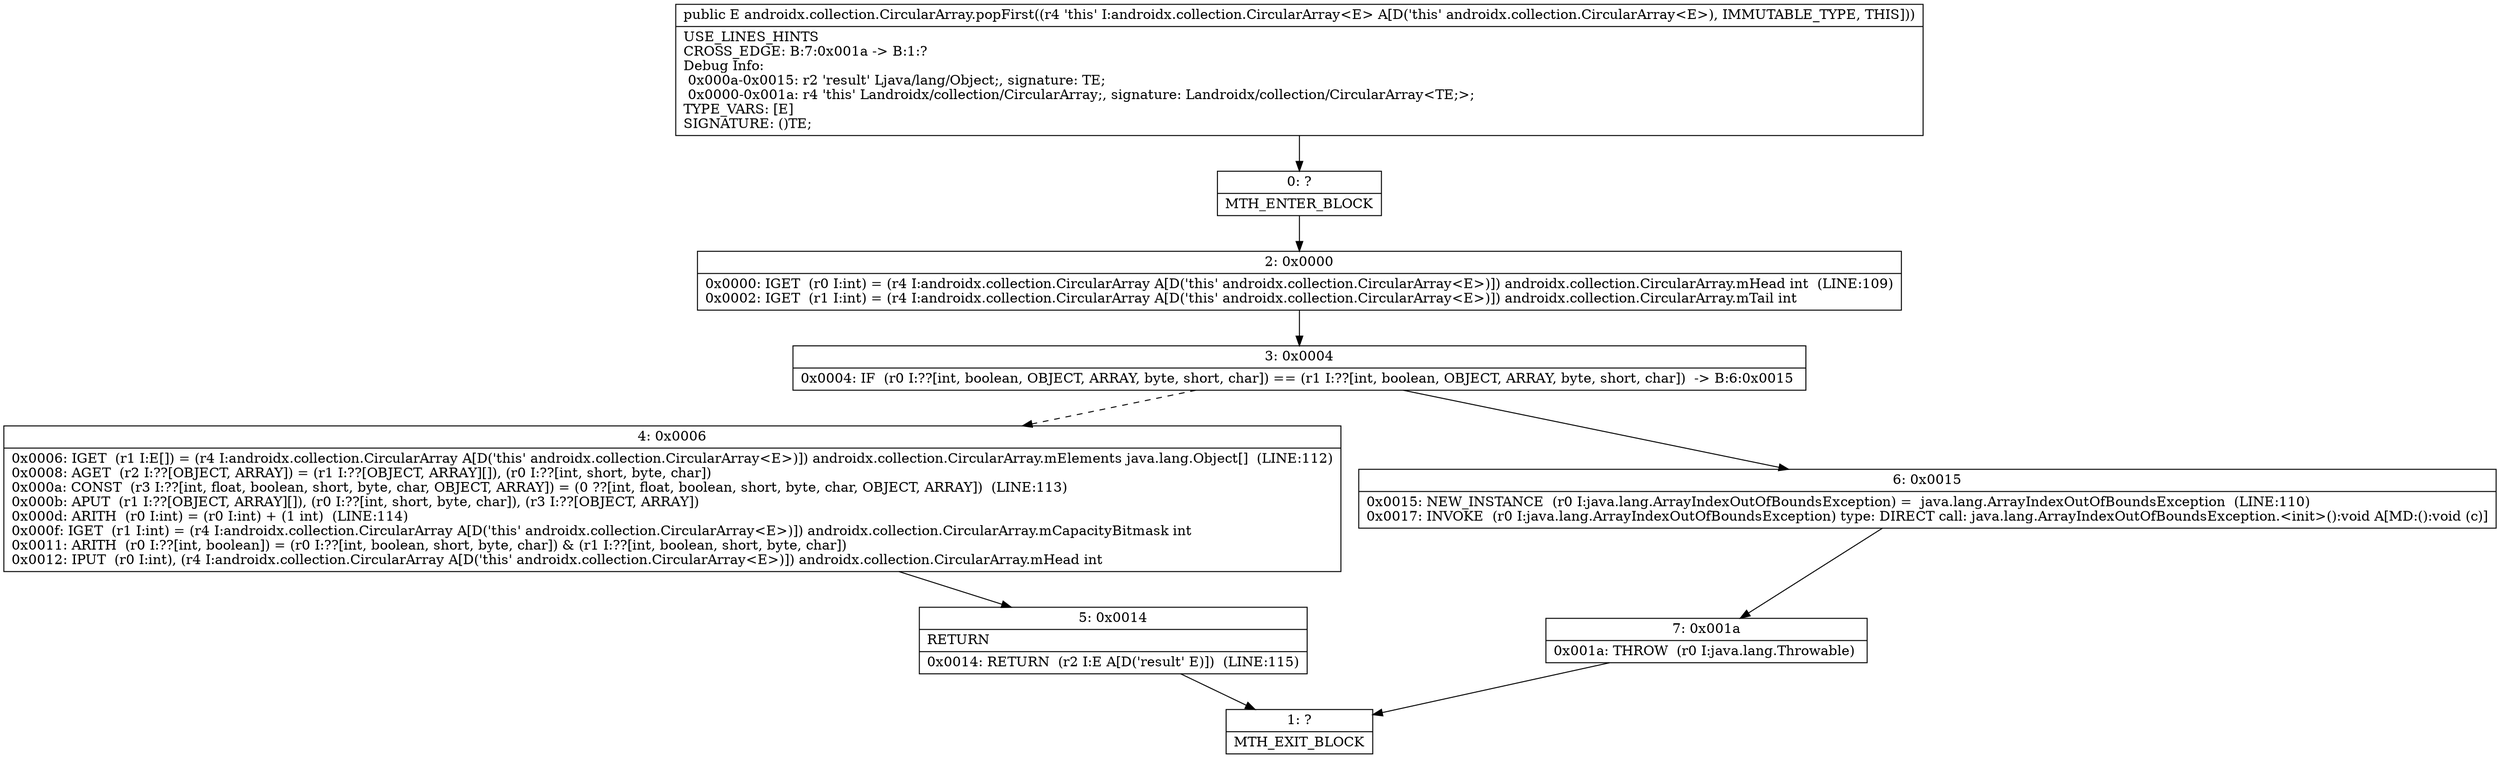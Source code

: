 digraph "CFG forandroidx.collection.CircularArray.popFirst()Ljava\/lang\/Object;" {
Node_0 [shape=record,label="{0\:\ ?|MTH_ENTER_BLOCK\l}"];
Node_2 [shape=record,label="{2\:\ 0x0000|0x0000: IGET  (r0 I:int) = (r4 I:androidx.collection.CircularArray A[D('this' androidx.collection.CircularArray\<E\>)]) androidx.collection.CircularArray.mHead int  (LINE:109)\l0x0002: IGET  (r1 I:int) = (r4 I:androidx.collection.CircularArray A[D('this' androidx.collection.CircularArray\<E\>)]) androidx.collection.CircularArray.mTail int \l}"];
Node_3 [shape=record,label="{3\:\ 0x0004|0x0004: IF  (r0 I:??[int, boolean, OBJECT, ARRAY, byte, short, char]) == (r1 I:??[int, boolean, OBJECT, ARRAY, byte, short, char])  \-\> B:6:0x0015 \l}"];
Node_4 [shape=record,label="{4\:\ 0x0006|0x0006: IGET  (r1 I:E[]) = (r4 I:androidx.collection.CircularArray A[D('this' androidx.collection.CircularArray\<E\>)]) androidx.collection.CircularArray.mElements java.lang.Object[]  (LINE:112)\l0x0008: AGET  (r2 I:??[OBJECT, ARRAY]) = (r1 I:??[OBJECT, ARRAY][]), (r0 I:??[int, short, byte, char]) \l0x000a: CONST  (r3 I:??[int, float, boolean, short, byte, char, OBJECT, ARRAY]) = (0 ??[int, float, boolean, short, byte, char, OBJECT, ARRAY])  (LINE:113)\l0x000b: APUT  (r1 I:??[OBJECT, ARRAY][]), (r0 I:??[int, short, byte, char]), (r3 I:??[OBJECT, ARRAY]) \l0x000d: ARITH  (r0 I:int) = (r0 I:int) + (1 int)  (LINE:114)\l0x000f: IGET  (r1 I:int) = (r4 I:androidx.collection.CircularArray A[D('this' androidx.collection.CircularArray\<E\>)]) androidx.collection.CircularArray.mCapacityBitmask int \l0x0011: ARITH  (r0 I:??[int, boolean]) = (r0 I:??[int, boolean, short, byte, char]) & (r1 I:??[int, boolean, short, byte, char]) \l0x0012: IPUT  (r0 I:int), (r4 I:androidx.collection.CircularArray A[D('this' androidx.collection.CircularArray\<E\>)]) androidx.collection.CircularArray.mHead int \l}"];
Node_5 [shape=record,label="{5\:\ 0x0014|RETURN\l|0x0014: RETURN  (r2 I:E A[D('result' E)])  (LINE:115)\l}"];
Node_1 [shape=record,label="{1\:\ ?|MTH_EXIT_BLOCK\l}"];
Node_6 [shape=record,label="{6\:\ 0x0015|0x0015: NEW_INSTANCE  (r0 I:java.lang.ArrayIndexOutOfBoundsException) =  java.lang.ArrayIndexOutOfBoundsException  (LINE:110)\l0x0017: INVOKE  (r0 I:java.lang.ArrayIndexOutOfBoundsException) type: DIRECT call: java.lang.ArrayIndexOutOfBoundsException.\<init\>():void A[MD:():void (c)]\l}"];
Node_7 [shape=record,label="{7\:\ 0x001a|0x001a: THROW  (r0 I:java.lang.Throwable) \l}"];
MethodNode[shape=record,label="{public E androidx.collection.CircularArray.popFirst((r4 'this' I:androidx.collection.CircularArray\<E\> A[D('this' androidx.collection.CircularArray\<E\>), IMMUTABLE_TYPE, THIS]))  | USE_LINES_HINTS\lCROSS_EDGE: B:7:0x001a \-\> B:1:?\lDebug Info:\l  0x000a\-0x0015: r2 'result' Ljava\/lang\/Object;, signature: TE;\l  0x0000\-0x001a: r4 'this' Landroidx\/collection\/CircularArray;, signature: Landroidx\/collection\/CircularArray\<TE;\>;\lTYPE_VARS: [E]\lSIGNATURE: ()TE;\l}"];
MethodNode -> Node_0;Node_0 -> Node_2;
Node_2 -> Node_3;
Node_3 -> Node_4[style=dashed];
Node_3 -> Node_6;
Node_4 -> Node_5;
Node_5 -> Node_1;
Node_6 -> Node_7;
Node_7 -> Node_1;
}

